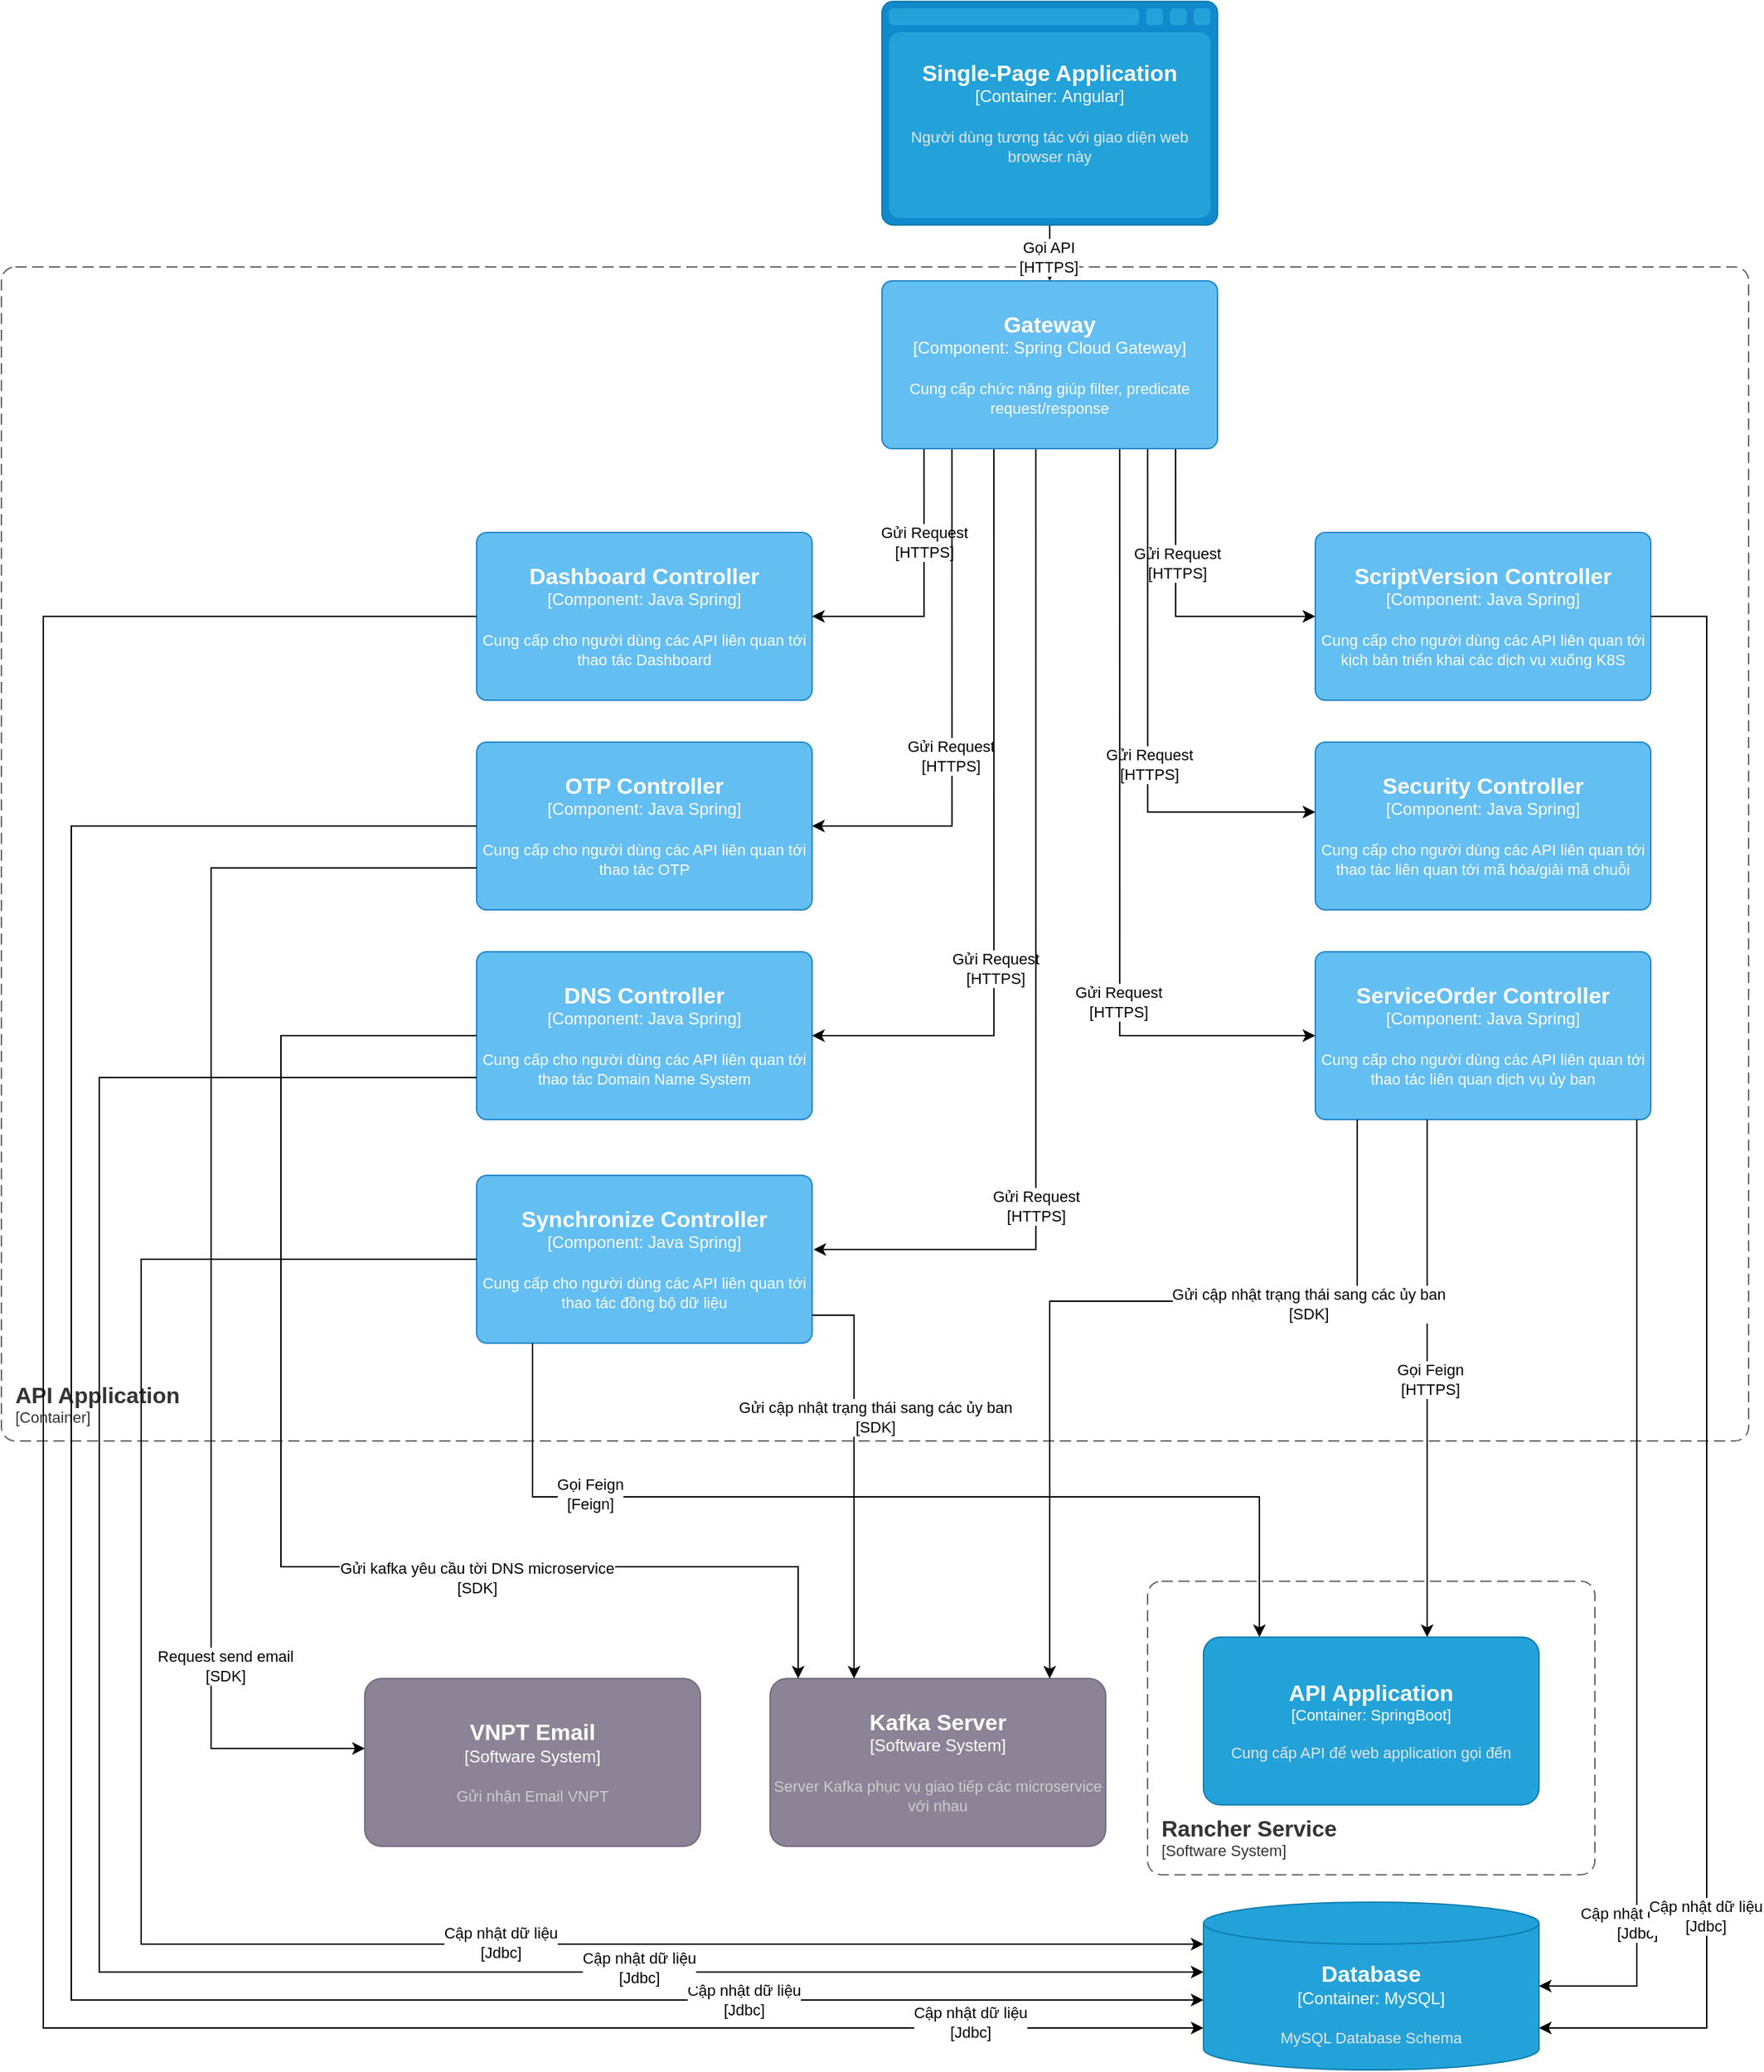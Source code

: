 <mxfile version="20.8.20" type="github">
  <diagram name="Page-1" id="ppfrK4mwGM7O67zfGDvA">
    <mxGraphModel dx="2899" dy="2156" grid="1" gridSize="10" guides="1" tooltips="1" connect="1" arrows="1" fold="1" page="1" pageScale="1" pageWidth="850" pageHeight="1100" math="0" shadow="0">
      <root>
        <mxCell id="0" />
        <mxCell id="1" parent="0" />
        <object placeholders="1" c4Name="API Application" c4Type="ContainerScopeBoundary" c4Application="Container" label="&lt;font style=&quot;font-size: 16px&quot;&gt;&lt;b&gt;&lt;div style=&quot;text-align: left&quot;&gt;%c4Name%&lt;/div&gt;&lt;/b&gt;&lt;/font&gt;&lt;div style=&quot;text-align: left&quot;&gt;[%c4Application%]&lt;/div&gt;" id="haTNTQBAVEQ-URHlbs2T-2">
          <mxCell style="rounded=1;fontSize=11;whiteSpace=wrap;html=1;dashed=1;arcSize=20;fillColor=none;strokeColor=#666666;fontColor=#333333;labelBackgroundColor=none;align=left;verticalAlign=bottom;labelBorderColor=none;spacingTop=0;spacing=10;dashPattern=8 4;metaEdit=1;rotatable=0;perimeter=rectanglePerimeter;noLabel=0;labelPadding=0;allowArrows=0;connectable=0;expand=0;recursiveResize=0;editable=1;pointerEvents=0;absoluteArcSize=1;points=[[0.25,0,0],[0.5,0,0],[0.75,0,0],[1,0.25,0],[1,0.5,0],[1,0.75,0],[0.75,1,0],[0.5,1,0],[0.25,1,0],[0,0.75,0],[0,0.5,0],[0,0.25,0]];" parent="1" vertex="1">
            <mxGeometry x="-330" y="60" width="1250" height="840" as="geometry" />
          </mxCell>
        </object>
        <object placeholders="1" c4Name="Dashboard Controller" c4Type="Component" c4Technology="Java Spring" c4Description="Cung cấp cho người dùng các API liên quan tới thao tác Dashboard" label="&lt;font style=&quot;font-size: 16px&quot;&gt;&lt;b&gt;%c4Name%&lt;/b&gt;&lt;/font&gt;&lt;div&gt;[%c4Type%: %c4Technology%]&lt;/div&gt;&lt;br&gt;&lt;div&gt;&lt;font style=&quot;font-size: 11px&quot;&gt;%c4Description%&lt;/font&gt;&lt;/div&gt;" id="haTNTQBAVEQ-URHlbs2T-3">
          <mxCell style="rounded=1;whiteSpace=wrap;html=1;labelBackgroundColor=none;fillColor=#63BEF2;fontColor=#ffffff;align=center;arcSize=6;strokeColor=#2086C9;metaEdit=1;resizable=0;points=[[0.25,0,0],[0.5,0,0],[0.75,0,0],[1,0.25,0],[1,0.5,0],[1,0.75,0],[0.75,1,0],[0.5,1,0],[0.25,1,0],[0,0.75,0],[0,0.5,0],[0,0.25,0]];" parent="1" vertex="1">
            <mxGeometry x="10" y="250" width="240" height="120" as="geometry" />
          </mxCell>
        </object>
        <object placeholders="1" c4Name="OTP Controller" c4Type="Component" c4Technology="Java Spring" c4Description="Cung cấp cho người dùng các API liên quan tới thao tác OTP" label="&lt;font style=&quot;font-size: 16px&quot;&gt;&lt;b&gt;%c4Name%&lt;/b&gt;&lt;/font&gt;&lt;div&gt;[%c4Type%: %c4Technology%]&lt;/div&gt;&lt;br&gt;&lt;div&gt;&lt;font style=&quot;font-size: 11px&quot;&gt;%c4Description%&lt;/font&gt;&lt;/div&gt;" id="haTNTQBAVEQ-URHlbs2T-4">
          <mxCell style="rounded=1;whiteSpace=wrap;html=1;labelBackgroundColor=none;fillColor=#63BEF2;fontColor=#ffffff;align=center;arcSize=6;strokeColor=#2086C9;metaEdit=1;resizable=0;points=[[0.25,0,0],[0.5,0,0],[0.75,0,0],[1,0.25,0],[1,0.5,0],[1,0.75,0],[0.75,1,0],[0.5,1,0],[0.25,1,0],[0,0.75,0],[0,0.5,0],[0,0.25,0]];" parent="1" vertex="1">
            <mxGeometry x="10" y="400" width="240" height="120" as="geometry" />
          </mxCell>
        </object>
        <object placeholders="1" c4Name="DNS Controller" c4Type="Component" c4Technology="Java Spring" c4Description="Cung cấp cho người dùng các API liên quan tới thao tác Domain Name System" label="&lt;font style=&quot;font-size: 16px&quot;&gt;&lt;b&gt;%c4Name%&lt;/b&gt;&lt;/font&gt;&lt;div&gt;[%c4Type%: %c4Technology%]&lt;/div&gt;&lt;br&gt;&lt;div&gt;&lt;font style=&quot;font-size: 11px&quot;&gt;%c4Description%&lt;/font&gt;&lt;/div&gt;" id="haTNTQBAVEQ-URHlbs2T-5">
          <mxCell style="rounded=1;whiteSpace=wrap;html=1;labelBackgroundColor=none;fillColor=#63BEF2;fontColor=#ffffff;align=center;arcSize=6;strokeColor=#2086C9;metaEdit=1;resizable=0;points=[[0.25,0,0],[0.5,0,0],[0.75,0,0],[1,0.25,0],[1,0.5,0],[1,0.75,0],[0.75,1,0],[0.5,1,0],[0.25,1,0],[0,0.75,0],[0,0.5,0],[0,0.25,0]];" parent="1" vertex="1">
            <mxGeometry x="10" y="550" width="240" height="120" as="geometry" />
          </mxCell>
        </object>
        <object placeholders="1" c4Name="Synchronize Controller" c4Type="Component" c4Technology="Java Spring" c4Description="Cung cấp cho người dùng các API liên quan tới thao tác đồng bộ dữ liệu" label="&lt;font style=&quot;font-size: 16px&quot;&gt;&lt;b&gt;%c4Name%&lt;/b&gt;&lt;/font&gt;&lt;div&gt;[%c4Type%: %c4Technology%]&lt;/div&gt;&lt;br&gt;&lt;div&gt;&lt;font style=&quot;font-size: 11px&quot;&gt;%c4Description%&lt;/font&gt;&lt;/div&gt;" id="haTNTQBAVEQ-URHlbs2T-6">
          <mxCell style="rounded=1;whiteSpace=wrap;html=1;labelBackgroundColor=none;fillColor=#63BEF2;fontColor=#ffffff;align=center;arcSize=6;strokeColor=#2086C9;metaEdit=1;resizable=0;points=[[0.25,0,0],[0.5,0,0],[0.75,0,0],[1,0.25,0],[1,0.5,0],[1,0.75,0],[0.75,1,0],[0.5,1,0],[0.25,1,0],[0,0.75,0],[0,0.5,0],[0,0.25,0]];" parent="1" vertex="1">
            <mxGeometry x="10" y="710" width="240" height="120" as="geometry" />
          </mxCell>
        </object>
        <object placeholders="1" c4Name="ScriptVersion Controller" c4Type="Component" c4Technology="Java Spring" c4Description="Cung cấp cho người dùng các API liên quan tới kịch bản triển khai các dịch vụ xuống K8S" label="&lt;font style=&quot;font-size: 16px&quot;&gt;&lt;b&gt;%c4Name%&lt;/b&gt;&lt;/font&gt;&lt;div&gt;[%c4Type%: %c4Technology%]&lt;/div&gt;&lt;br&gt;&lt;div&gt;&lt;font style=&quot;font-size: 11px&quot;&gt;%c4Description%&lt;/font&gt;&lt;/div&gt;" id="haTNTQBAVEQ-URHlbs2T-7">
          <mxCell style="rounded=1;whiteSpace=wrap;html=1;labelBackgroundColor=none;fillColor=#63BEF2;fontColor=#ffffff;align=center;arcSize=6;strokeColor=#2086C9;metaEdit=1;resizable=0;points=[[0.25,0,0],[0.5,0,0],[0.75,0,0],[1,0.25,0],[1,0.5,0],[1,0.75,0],[0.75,1,0],[0.5,1,0],[0.25,1,0],[0,0.75,0],[0,0.5,0],[0,0.25,0]];" parent="1" vertex="1">
            <mxGeometry x="610" y="250" width="240" height="120" as="geometry" />
          </mxCell>
        </object>
        <object placeholders="1" c4Name="Security Controller" c4Type="Component" c4Technology="Java Spring" c4Description="Cung cấp cho người dùng các API liên quan tới thao tác liên quan tới mã hóa/giải mã chuỗi" label="&lt;font style=&quot;font-size: 16px&quot;&gt;&lt;b&gt;%c4Name%&lt;/b&gt;&lt;/font&gt;&lt;div&gt;[%c4Type%: %c4Technology%]&lt;/div&gt;&lt;br&gt;&lt;div&gt;&lt;font style=&quot;font-size: 11px&quot;&gt;%c4Description%&lt;/font&gt;&lt;/div&gt;" id="haTNTQBAVEQ-URHlbs2T-8">
          <mxCell style="rounded=1;whiteSpace=wrap;html=1;labelBackgroundColor=none;fillColor=#63BEF2;fontColor=#ffffff;align=center;arcSize=6;strokeColor=#2086C9;metaEdit=1;resizable=0;points=[[0.25,0,0],[0.5,0,0],[0.75,0,0],[1,0.25,0],[1,0.5,0],[1,0.75,0],[0.75,1,0],[0.5,1,0],[0.25,1,0],[0,0.75,0],[0,0.5,0],[0,0.25,0]];" parent="1" vertex="1">
            <mxGeometry x="610" y="400" width="240" height="120" as="geometry" />
          </mxCell>
        </object>
        <object placeholders="1" c4Name="ServiceOrder Controller" c4Type="Component" c4Technology="Java Spring" c4Description="Cung cấp cho người dùng các API liên quan tới thao tác liên quan dịch vụ ủy ban" label="&lt;font style=&quot;font-size: 16px&quot;&gt;&lt;b&gt;%c4Name%&lt;/b&gt;&lt;/font&gt;&lt;div&gt;[%c4Type%: %c4Technology%]&lt;/div&gt;&lt;br&gt;&lt;div&gt;&lt;font style=&quot;font-size: 11px&quot;&gt;%c4Description%&lt;/font&gt;&lt;/div&gt;" id="haTNTQBAVEQ-URHlbs2T-9">
          <mxCell style="rounded=1;whiteSpace=wrap;html=1;labelBackgroundColor=none;fillColor=#63BEF2;fontColor=#ffffff;align=center;arcSize=6;strokeColor=#2086C9;metaEdit=1;resizable=0;points=[[0.25,0,0],[0.5,0,0],[0.75,0,0],[1,0.25,0],[1,0.5,0],[1,0.75,0],[0.75,1,0],[0.5,1,0],[0.25,1,0],[0,0.75,0],[0,0.5,0],[0,0.25,0]];" parent="1" vertex="1">
            <mxGeometry x="610" y="550" width="240" height="120" as="geometry" />
          </mxCell>
        </object>
        <mxCell id="haTNTQBAVEQ-URHlbs2T-12" style="edgeStyle=orthogonalEdgeStyle;rounded=0;orthogonalLoop=1;jettySize=auto;html=1;" parent="1" target="haTNTQBAVEQ-URHlbs2T-3" edge="1">
          <mxGeometry relative="1" as="geometry">
            <Array as="points">
              <mxPoint x="330" y="310" />
            </Array>
            <mxPoint x="330.059" y="190" as="sourcePoint" />
          </mxGeometry>
        </mxCell>
        <mxCell id="haTNTQBAVEQ-URHlbs2T-49" value="Gửi Request&lt;br style=&quot;border-color: var(--border-color);&quot;&gt;[HTTPS]" style="edgeLabel;html=1;align=center;verticalAlign=middle;resizable=0;points=[];" parent="haTNTQBAVEQ-URHlbs2T-12" vertex="1" connectable="0">
          <mxGeometry x="-0.337" relative="1" as="geometry">
            <mxPoint as="offset" />
          </mxGeometry>
        </mxCell>
        <mxCell id="haTNTQBAVEQ-URHlbs2T-13" style="edgeStyle=orthogonalEdgeStyle;rounded=0;orthogonalLoop=1;jettySize=auto;html=1;entryX=1;entryY=0.5;entryDx=0;entryDy=0;entryPerimeter=0;" parent="1" target="haTNTQBAVEQ-URHlbs2T-4" edge="1">
          <mxGeometry relative="1" as="geometry">
            <Array as="points">
              <mxPoint x="350" y="460" />
            </Array>
            <mxPoint x="350.059" y="190" as="sourcePoint" />
          </mxGeometry>
        </mxCell>
        <mxCell id="haTNTQBAVEQ-URHlbs2T-50" value="Gửi Request&lt;br style=&quot;border-color: var(--border-color);&quot;&gt;[HTTPS]" style="edgeLabel;html=1;align=center;verticalAlign=middle;resizable=0;points=[];" parent="haTNTQBAVEQ-URHlbs2T-13" vertex="1" connectable="0">
          <mxGeometry x="0.188" y="-1" relative="1" as="geometry">
            <mxPoint as="offset" />
          </mxGeometry>
        </mxCell>
        <mxCell id="haTNTQBAVEQ-URHlbs2T-14" style="edgeStyle=orthogonalEdgeStyle;rounded=0;orthogonalLoop=1;jettySize=auto;html=1;entryX=1;entryY=0.5;entryDx=0;entryDy=0;entryPerimeter=0;" parent="1" target="haTNTQBAVEQ-URHlbs2T-5" edge="1">
          <mxGeometry relative="1" as="geometry">
            <Array as="points">
              <mxPoint x="380" y="610" />
            </Array>
            <mxPoint x="380.059" y="190" as="sourcePoint" />
          </mxGeometry>
        </mxCell>
        <mxCell id="haTNTQBAVEQ-URHlbs2T-51" value="Gửi Request&lt;br style=&quot;border-color: var(--border-color);&quot;&gt;[HTTPS]" style="edgeLabel;html=1;align=center;verticalAlign=middle;resizable=0;points=[];" parent="haTNTQBAVEQ-URHlbs2T-14" vertex="1" connectable="0">
          <mxGeometry x="0.352" y="1" relative="1" as="geometry">
            <mxPoint as="offset" />
          </mxGeometry>
        </mxCell>
        <mxCell id="haTNTQBAVEQ-URHlbs2T-15" style="edgeStyle=orthogonalEdgeStyle;rounded=0;orthogonalLoop=1;jettySize=auto;html=1;entryX=1.004;entryY=0.442;entryDx=0;entryDy=0;entryPerimeter=0;" parent="1" target="haTNTQBAVEQ-URHlbs2T-6" edge="1">
          <mxGeometry relative="1" as="geometry">
            <Array as="points">
              <mxPoint x="410" y="763" />
            </Array>
            <mxPoint x="410.059" y="190" as="sourcePoint" />
          </mxGeometry>
        </mxCell>
        <mxCell id="haTNTQBAVEQ-URHlbs2T-52" value="Gửi Request&lt;br style=&quot;border-color: var(--border-color);&quot;&gt;[HTTPS]" style="edgeLabel;html=1;align=center;verticalAlign=middle;resizable=0;points=[];" parent="haTNTQBAVEQ-URHlbs2T-15" vertex="1" connectable="0">
          <mxGeometry x="0.479" relative="1" as="geometry">
            <mxPoint as="offset" />
          </mxGeometry>
        </mxCell>
        <mxCell id="haTNTQBAVEQ-URHlbs2T-16" style="edgeStyle=orthogonalEdgeStyle;rounded=0;orthogonalLoop=1;jettySize=auto;html=1;" parent="1" target="haTNTQBAVEQ-URHlbs2T-7" edge="1">
          <mxGeometry relative="1" as="geometry">
            <Array as="points">
              <mxPoint x="510" y="310" />
            </Array>
            <mxPoint x="510.059" y="190" as="sourcePoint" />
          </mxGeometry>
        </mxCell>
        <mxCell id="haTNTQBAVEQ-URHlbs2T-55" value="Gửi Request&lt;br style=&quot;border-color: var(--border-color);&quot;&gt;[HTTPS]" style="edgeLabel;html=1;align=center;verticalAlign=middle;resizable=0;points=[];" parent="haTNTQBAVEQ-URHlbs2T-16" vertex="1" connectable="0">
          <mxGeometry x="-0.256" y="1" relative="1" as="geometry">
            <mxPoint as="offset" />
          </mxGeometry>
        </mxCell>
        <mxCell id="haTNTQBAVEQ-URHlbs2T-17" style="edgeStyle=orthogonalEdgeStyle;rounded=0;orthogonalLoop=1;jettySize=auto;html=1;" parent="1" target="haTNTQBAVEQ-URHlbs2T-8" edge="1">
          <mxGeometry relative="1" as="geometry">
            <Array as="points">
              <mxPoint x="490" y="450" />
            </Array>
            <mxPoint x="490.059" y="190" as="sourcePoint" />
          </mxGeometry>
        </mxCell>
        <mxCell id="haTNTQBAVEQ-URHlbs2T-54" value="Gửi Request&lt;br style=&quot;border-color: var(--border-color);&quot;&gt;[HTTPS]" style="edgeLabel;html=1;align=center;verticalAlign=middle;resizable=0;points=[];" parent="haTNTQBAVEQ-URHlbs2T-17" vertex="1" connectable="0">
          <mxGeometry x="0.188" y="1" relative="1" as="geometry">
            <mxPoint as="offset" />
          </mxGeometry>
        </mxCell>
        <mxCell id="haTNTQBAVEQ-URHlbs2T-18" style="edgeStyle=orthogonalEdgeStyle;rounded=0;orthogonalLoop=1;jettySize=auto;html=1;entryX=0;entryY=0.5;entryDx=0;entryDy=0;entryPerimeter=0;" parent="1" target="haTNTQBAVEQ-URHlbs2T-9" edge="1">
          <mxGeometry relative="1" as="geometry">
            <Array as="points">
              <mxPoint x="470" y="610" />
            </Array>
            <mxPoint x="470.059" y="190" as="sourcePoint" />
          </mxGeometry>
        </mxCell>
        <mxCell id="haTNTQBAVEQ-URHlbs2T-53" value="Gửi Request&lt;br style=&quot;border-color: var(--border-color);&quot;&gt;[HTTPS]" style="edgeLabel;html=1;align=center;verticalAlign=middle;resizable=0;points=[];" parent="haTNTQBAVEQ-URHlbs2T-18" vertex="1" connectable="0">
          <mxGeometry x="0.413" y="-1" relative="1" as="geometry">
            <mxPoint as="offset" />
          </mxGeometry>
        </mxCell>
        <mxCell id="haTNTQBAVEQ-URHlbs2T-23" style="edgeStyle=orthogonalEdgeStyle;rounded=0;orthogonalLoop=1;jettySize=auto;html=1;" parent="1" source="haTNTQBAVEQ-URHlbs2T-4" target="haTNTQBAVEQ-URHlbs2T-22" edge="1">
          <mxGeometry relative="1" as="geometry">
            <Array as="points">
              <mxPoint x="-180" y="490" />
              <mxPoint x="-180" y="1120" />
            </Array>
            <mxPoint x="-300" y="520" as="sourcePoint" />
          </mxGeometry>
        </mxCell>
        <mxCell id="haTNTQBAVEQ-URHlbs2T-24" value="Request send email&lt;br&gt;[SDK]" style="edgeLabel;html=1;align=center;verticalAlign=middle;resizable=0;points=[];" parent="haTNTQBAVEQ-URHlbs2T-23" vertex="1" connectable="0">
          <mxGeometry x="-0.091" relative="1" as="geometry">
            <mxPoint x="10" y="338" as="offset" />
          </mxGeometry>
        </mxCell>
        <mxCell id="haTNTQBAVEQ-URHlbs2T-73" style="edgeStyle=orthogonalEdgeStyle;rounded=0;orthogonalLoop=1;jettySize=auto;html=1;" parent="1" source="haTNTQBAVEQ-URHlbs2T-4" target="haTNTQBAVEQ-URHlbs2T-71" edge="1">
          <mxGeometry relative="1" as="geometry">
            <Array as="points">
              <mxPoint x="-280" y="460" />
              <mxPoint x="-280" y="1300" />
            </Array>
            <mxPoint x="-310" y="460" as="sourcePoint" />
          </mxGeometry>
        </mxCell>
        <mxCell id="haTNTQBAVEQ-URHlbs2T-80" value="Cập nhật dữ liệu&lt;br style=&quot;border-color: var(--border-color);&quot;&gt;[Jdbc]" style="edgeLabel;html=1;align=center;verticalAlign=middle;resizable=0;points=[];" parent="haTNTQBAVEQ-URHlbs2T-73" vertex="1" connectable="0">
          <mxGeometry x="0.661" relative="1" as="geometry">
            <mxPoint as="offset" />
          </mxGeometry>
        </mxCell>
        <object placeholders="1" c4Name="VNPT Email" c4Type="Software System" c4Description="Gửi nhận Email VNPT" label="&lt;font style=&quot;font-size: 16px&quot;&gt;&lt;b&gt;%c4Name%&lt;/b&gt;&lt;/font&gt;&lt;div&gt;[%c4Type%]&lt;/div&gt;&lt;br&gt;&lt;div&gt;&lt;font style=&quot;font-size: 11px&quot;&gt;&lt;font color=&quot;#cccccc&quot;&gt;%c4Description%&lt;/font&gt;&lt;/div&gt;" id="haTNTQBAVEQ-URHlbs2T-22">
          <mxCell style="rounded=1;whiteSpace=wrap;html=1;labelBackgroundColor=none;fillColor=#8C8496;fontColor=#ffffff;align=center;arcSize=10;strokeColor=#736782;metaEdit=1;resizable=0;points=[[0.25,0,0],[0.5,0,0],[0.75,0,0],[1,0.25,0],[1,0.5,0],[1,0.75,0],[0.75,1,0],[0.5,1,0],[0.25,1,0],[0,0.75,0],[0,0.5,0],[0,0.25,0]];" parent="1" vertex="1">
            <mxGeometry x="-70" y="1070" width="240" height="120" as="geometry" />
          </mxCell>
        </object>
        <object placeholders="1" c4Name="Kafka Server" c4Type="Software System" c4Description="Server Kafka phục vụ giao tiếp các microservice với nhau" label="&lt;font style=&quot;font-size: 16px&quot;&gt;&lt;b&gt;%c4Name%&lt;/b&gt;&lt;/font&gt;&lt;div&gt;[%c4Type%]&lt;/div&gt;&lt;br&gt;&lt;div&gt;&lt;font style=&quot;font-size: 11px&quot;&gt;&lt;font color=&quot;#cccccc&quot;&gt;%c4Description%&lt;/font&gt;&lt;/div&gt;" id="haTNTQBAVEQ-URHlbs2T-25">
          <mxCell style="rounded=1;whiteSpace=wrap;html=1;labelBackgroundColor=none;fillColor=#8C8496;fontColor=#ffffff;align=center;arcSize=10;strokeColor=#736782;metaEdit=1;resizable=0;points=[[0.25,0,0],[0.5,0,0],[0.75,0,0],[1,0.25,0],[1,0.5,0],[1,0.75,0],[0.75,1,0],[0.5,1,0],[0.25,1,0],[0,0.75,0],[0,0.5,0],[0,0.25,0]];" parent="1" vertex="1">
            <mxGeometry x="220" y="1070" width="240" height="120" as="geometry" />
          </mxCell>
        </object>
        <mxCell id="haTNTQBAVEQ-URHlbs2T-28" style="edgeStyle=orthogonalEdgeStyle;rounded=0;orthogonalLoop=1;jettySize=auto;html=1;" parent="1" source="haTNTQBAVEQ-URHlbs2T-5" target="haTNTQBAVEQ-URHlbs2T-25" edge="1">
          <mxGeometry relative="1" as="geometry">
            <Array as="points">
              <mxPoint x="-130" y="610" />
              <mxPoint x="-130" y="990" />
              <mxPoint x="240" y="990" />
            </Array>
            <mxPoint x="-260" y="670" as="sourcePoint" />
          </mxGeometry>
        </mxCell>
        <mxCell id="haTNTQBAVEQ-URHlbs2T-29" value="Gửi kafka yêu cầu tời DNS microservice&lt;br&gt;[SDK]" style="edgeLabel;html=1;align=center;verticalAlign=middle;resizable=0;points=[];" parent="haTNTQBAVEQ-URHlbs2T-28" vertex="1" connectable="0">
          <mxGeometry x="-0.196" y="1" relative="1" as="geometry">
            <mxPoint x="139" y="138" as="offset" />
          </mxGeometry>
        </mxCell>
        <mxCell id="haTNTQBAVEQ-URHlbs2T-74" style="edgeStyle=orthogonalEdgeStyle;rounded=0;orthogonalLoop=1;jettySize=auto;html=1;" parent="1" source="haTNTQBAVEQ-URHlbs2T-5" target="haTNTQBAVEQ-URHlbs2T-71" edge="1">
          <mxGeometry relative="1" as="geometry">
            <Array as="points">
              <mxPoint x="-260" y="640" />
              <mxPoint x="-260" y="1280" />
            </Array>
            <mxPoint x="-290" y="610" as="sourcePoint" />
          </mxGeometry>
        </mxCell>
        <mxCell id="haTNTQBAVEQ-URHlbs2T-79" value="Cập nhật dữ liệu&lt;br style=&quot;border-color: var(--border-color);&quot;&gt;[Jdbc]" style="edgeLabel;html=1;align=center;verticalAlign=middle;resizable=0;points=[];" parent="haTNTQBAVEQ-URHlbs2T-74" vertex="1" connectable="0">
          <mxGeometry x="0.524" y="3" relative="1" as="geometry">
            <mxPoint as="offset" />
          </mxGeometry>
        </mxCell>
        <mxCell id="haTNTQBAVEQ-URHlbs2T-35" style="edgeStyle=orthogonalEdgeStyle;rounded=0;orthogonalLoop=1;jettySize=auto;html=1;entryX=0.25;entryY=0;entryDx=0;entryDy=0;entryPerimeter=0;" parent="1" source="haTNTQBAVEQ-URHlbs2T-6" target="haTNTQBAVEQ-URHlbs2T-25" edge="1">
          <mxGeometry relative="1" as="geometry">
            <Array as="points">
              <mxPoint x="280" y="810" />
            </Array>
            <mxPoint x="-10" y="810.397" as="sourcePoint" />
            <mxPoint x="30" y="1020" as="targetPoint" />
          </mxGeometry>
        </mxCell>
        <mxCell id="haTNTQBAVEQ-URHlbs2T-36" value="Gửi cập nhật trạng thái sang các ủy ban&lt;br&gt;[SDK]" style="edgeLabel;html=1;align=center;verticalAlign=middle;resizable=0;points=[];" parent="haTNTQBAVEQ-URHlbs2T-35" vertex="1" connectable="0">
          <mxGeometry x="-0.398" y="2" relative="1" as="geometry">
            <mxPoint x="13" y="15" as="offset" />
          </mxGeometry>
        </mxCell>
        <mxCell id="haTNTQBAVEQ-URHlbs2T-43" style="edgeStyle=orthogonalEdgeStyle;rounded=0;orthogonalLoop=1;jettySize=auto;html=1;" parent="1" source="haTNTQBAVEQ-URHlbs2T-6" target="haTNTQBAVEQ-URHlbs2T-41" edge="1">
          <mxGeometry relative="1" as="geometry">
            <Array as="points">
              <mxPoint x="50" y="940" />
              <mxPoint x="570" y="940" />
            </Array>
            <mxPoint x="-80" y="830" as="sourcePoint" />
          </mxGeometry>
        </mxCell>
        <mxCell id="haTNTQBAVEQ-URHlbs2T-44" value="Gọi Feign&lt;br&gt;[Feign]" style="edgeLabel;html=1;align=center;verticalAlign=middle;resizable=0;points=[];" parent="haTNTQBAVEQ-URHlbs2T-43" vertex="1" connectable="0">
          <mxGeometry x="-0.214" y="2" relative="1" as="geometry">
            <mxPoint x="-136" as="offset" />
          </mxGeometry>
        </mxCell>
        <mxCell id="haTNTQBAVEQ-URHlbs2T-75" style="edgeStyle=orthogonalEdgeStyle;rounded=0;orthogonalLoop=1;jettySize=auto;html=1;" parent="1" source="haTNTQBAVEQ-URHlbs2T-6" target="haTNTQBAVEQ-URHlbs2T-71" edge="1">
          <mxGeometry relative="1" as="geometry">
            <Array as="points">
              <mxPoint x="-230" y="770" />
              <mxPoint x="-230" y="1260" />
            </Array>
            <mxPoint x="-250" y="770" as="sourcePoint" />
          </mxGeometry>
        </mxCell>
        <mxCell id="haTNTQBAVEQ-URHlbs2T-78" value="Cập nhật dữ liệu&lt;br&gt;[Jdbc]" style="edgeLabel;html=1;align=center;verticalAlign=middle;resizable=0;points=[];" parent="haTNTQBAVEQ-URHlbs2T-75" vertex="1" connectable="0">
          <mxGeometry x="0.325" y="1" relative="1" as="geometry">
            <mxPoint as="offset" />
          </mxGeometry>
        </mxCell>
        <mxCell id="haTNTQBAVEQ-URHlbs2T-45" style="edgeStyle=orthogonalEdgeStyle;rounded=0;orthogonalLoop=1;jettySize=auto;html=1;" parent="1" source="haTNTQBAVEQ-URHlbs2T-9" target="haTNTQBAVEQ-URHlbs2T-41" edge="1">
          <mxGeometry relative="1" as="geometry">
            <Array as="points">
              <mxPoint x="690" y="730" />
              <mxPoint x="690" y="730" />
            </Array>
            <mxPoint x="960" y="670" as="sourcePoint" />
          </mxGeometry>
        </mxCell>
        <mxCell id="haTNTQBAVEQ-URHlbs2T-46" value="Gọi Feign&lt;br&gt;[HTTPS]" style="edgeLabel;html=1;align=center;verticalAlign=middle;resizable=0;points=[];" parent="haTNTQBAVEQ-URHlbs2T-45" vertex="1" connectable="0">
          <mxGeometry x="0.001" y="2" relative="1" as="geometry">
            <mxPoint as="offset" />
          </mxGeometry>
        </mxCell>
        <mxCell id="haTNTQBAVEQ-URHlbs2T-47" style="edgeStyle=orthogonalEdgeStyle;rounded=0;orthogonalLoop=1;jettySize=auto;html=1;" parent="1" source="haTNTQBAVEQ-URHlbs2T-9" target="haTNTQBAVEQ-URHlbs2T-25" edge="1">
          <mxGeometry relative="1" as="geometry">
            <Array as="points">
              <mxPoint x="640" y="800" />
              <mxPoint x="420" y="800" />
            </Array>
            <mxPoint x="890" y="670" as="sourcePoint" />
          </mxGeometry>
        </mxCell>
        <mxCell id="haTNTQBAVEQ-URHlbs2T-48" value="Gửi cập nhật trạng thái sang các ủy ban&lt;br&gt;[SDK]" style="edgeLabel;html=1;align=center;verticalAlign=middle;resizable=0;points=[];" parent="haTNTQBAVEQ-URHlbs2T-47" vertex="1" connectable="0">
          <mxGeometry x="-0.468" y="2" relative="1" as="geometry">
            <mxPoint as="offset" />
          </mxGeometry>
        </mxCell>
        <mxCell id="rhBUegcnvY4NYhHUlzK--1" style="edgeStyle=orthogonalEdgeStyle;rounded=0;orthogonalLoop=1;jettySize=auto;html=1;" parent="1" source="haTNTQBAVEQ-URHlbs2T-9" target="haTNTQBAVEQ-URHlbs2T-71" edge="1">
          <mxGeometry relative="1" as="geometry">
            <mxPoint x="1020" y="670" as="sourcePoint" />
            <Array as="points">
              <mxPoint x="840" y="1290" />
            </Array>
          </mxGeometry>
        </mxCell>
        <mxCell id="rhBUegcnvY4NYhHUlzK--2" value="Cập nhật dữ liệu&lt;br style=&quot;border-color: var(--border-color);&quot;&gt;[Jdbc]" style="edgeLabel;html=1;align=center;verticalAlign=middle;resizable=0;points=[];" parent="rhBUegcnvY4NYhHUlzK--1" vertex="1" connectable="0">
          <mxGeometry x="0.667" relative="1" as="geometry">
            <mxPoint as="offset" />
          </mxGeometry>
        </mxCell>
        <object placeholders="1" c4Name="API Application" c4Type="Container" c4Technology="SpringBoot" c4Description="Cung cấp API để web application gọi đến " label="&lt;font style=&quot;font-size: 16px&quot;&gt;&lt;b&gt;%c4Name%&lt;/b&gt;&lt;/font&gt;&lt;div&gt;[%c4Type%: %c4Technology%]&lt;/div&gt;&lt;br&gt;&lt;div&gt;&lt;font style=&quot;font-size: 11px&quot;&gt;&lt;font color=&quot;#E6E6E6&quot;&gt;%c4Description%&lt;/font&gt;&lt;/div&gt;" id="haTNTQBAVEQ-URHlbs2T-41">
          <mxCell style="rounded=1;whiteSpace=wrap;html=1;fontSize=11;labelBackgroundColor=none;fillColor=#23A2D9;fontColor=#ffffff;align=center;arcSize=10;strokeColor=#0E7DAD;metaEdit=1;resizable=0;points=[[0.25,0,0],[0.5,0,0],[0.75,0,0],[1,0.25,0],[1,0.5,0],[1,0.75,0],[0.75,1,0],[0.5,1,0],[0.25,1,0],[0,0.75,0],[0,0.5,0],[0,0.25,0]];" parent="1" vertex="1">
            <mxGeometry x="530" y="1040.33" width="240" height="120" as="geometry" />
          </mxCell>
        </object>
        <object placeholders="1" c4Name="Rancher Service" c4Type="SystemScopeBoundary" c4Application="Software System" label="&lt;font style=&quot;font-size: 16px&quot;&gt;&lt;b&gt;&lt;div style=&quot;text-align: left&quot;&gt;%c4Name%&lt;/div&gt;&lt;/b&gt;&lt;/font&gt;&lt;div style=&quot;text-align: left&quot;&gt;[%c4Application%]&lt;/div&gt;" id="haTNTQBAVEQ-URHlbs2T-42">
          <mxCell style="rounded=1;fontSize=11;whiteSpace=wrap;html=1;dashed=1;arcSize=20;fillColor=none;strokeColor=#666666;fontColor=#333333;labelBackgroundColor=none;align=left;verticalAlign=bottom;labelBorderColor=none;spacingTop=0;spacing=10;dashPattern=8 4;metaEdit=1;rotatable=0;perimeter=rectanglePerimeter;noLabel=0;labelPadding=0;allowArrows=0;connectable=0;expand=0;recursiveResize=0;editable=1;pointerEvents=0;absoluteArcSize=1;points=[[0.25,0,0],[0.5,0,0],[0.75,0,0],[1,0.25,0],[1,0.5,0],[1,0.75,0],[0.75,1,0],[0.5,1,0],[0.25,1,0],[0,0.75,0],[0,0.5,0],[0,0.25,0]];" parent="1" vertex="1">
            <mxGeometry x="490" y="1000.33" width="320" height="210" as="geometry" />
          </mxCell>
        </object>
        <mxCell id="haTNTQBAVEQ-URHlbs2T-72" style="edgeStyle=orthogonalEdgeStyle;rounded=0;orthogonalLoop=1;jettySize=auto;html=1;" parent="1" source="haTNTQBAVEQ-URHlbs2T-3" target="haTNTQBAVEQ-URHlbs2T-71" edge="1">
          <mxGeometry relative="1" as="geometry">
            <Array as="points">
              <mxPoint x="-300" y="310" />
              <mxPoint x="-300" y="1320" />
            </Array>
            <mxPoint x="-330" y="310" as="sourcePoint" />
          </mxGeometry>
        </mxCell>
        <mxCell id="haTNTQBAVEQ-URHlbs2T-81" value="Cập nhật dữ liệu&lt;br style=&quot;border-color: var(--border-color);&quot;&gt;[Jdbc]" style="edgeLabel;html=1;align=center;verticalAlign=middle;resizable=0;points=[];" parent="haTNTQBAVEQ-URHlbs2T-72" vertex="1" connectable="0">
          <mxGeometry x="0.844" y="4" relative="1" as="geometry">
            <mxPoint as="offset" />
          </mxGeometry>
        </mxCell>
        <mxCell id="haTNTQBAVEQ-URHlbs2T-76" style="edgeStyle=orthogonalEdgeStyle;rounded=0;orthogonalLoop=1;jettySize=auto;html=1;entryX=1;entryY=0.75;entryDx=0;entryDy=0;entryPerimeter=0;" parent="1" source="haTNTQBAVEQ-URHlbs2T-7" target="haTNTQBAVEQ-URHlbs2T-71" edge="1">
          <mxGeometry relative="1" as="geometry">
            <Array as="points">
              <mxPoint x="890" y="310" />
              <mxPoint x="890" y="1320" />
            </Array>
            <mxPoint x="1110" y="310" as="sourcePoint" />
          </mxGeometry>
        </mxCell>
        <mxCell id="haTNTQBAVEQ-URHlbs2T-83" value="Cập nhật dữ liệu&lt;br style=&quot;border-color: var(--border-color);&quot;&gt;[Jdbc]" style="edgeLabel;html=1;align=center;verticalAlign=middle;resizable=0;points=[];" parent="haTNTQBAVEQ-URHlbs2T-76" vertex="1" connectable="0">
          <mxGeometry x="0.657" y="-1" relative="1" as="geometry">
            <mxPoint as="offset" />
          </mxGeometry>
        </mxCell>
        <object placeholders="1" c4Type="Database" c4Container="Container" c4Technology="MySQL" c4Description="MySQL Database Schema" label="&lt;font style=&quot;font-size: 16px&quot;&gt;&lt;b&gt;%c4Type%&lt;/b&gt;&lt;/font&gt;&lt;div&gt;[%c4Container%:&amp;nbsp;%c4Technology%]&lt;/div&gt;&lt;br&gt;&lt;div&gt;&lt;font style=&quot;font-size: 11px&quot;&gt;&lt;font color=&quot;#E6E6E6&quot;&gt;%c4Description%&lt;/font&gt;&lt;/div&gt;" id="haTNTQBAVEQ-URHlbs2T-71">
          <mxCell style="shape=cylinder3;size=15;whiteSpace=wrap;html=1;boundedLbl=1;rounded=0;labelBackgroundColor=none;fillColor=#23A2D9;fontSize=12;fontColor=#ffffff;align=center;strokeColor=#0E7DAD;metaEdit=1;points=[[0.5,0,0],[1,0.25,0],[1,0.5,0],[1,0.75,0],[0.5,1,0],[0,0.75,0],[0,0.5,0],[0,0.25,0]];resizable=0;" parent="1" vertex="1">
            <mxGeometry x="530" y="1230" width="240" height="120" as="geometry" />
          </mxCell>
        </object>
        <mxCell id="xFOwQCjYhqkvR8XhRgOC-3" style="edgeStyle=orthogonalEdgeStyle;rounded=0;orthogonalLoop=1;jettySize=auto;html=1;" parent="1" source="xFOwQCjYhqkvR8XhRgOC-1" target="xFOwQCjYhqkvR8XhRgOC-2" edge="1">
          <mxGeometry relative="1" as="geometry" />
        </mxCell>
        <mxCell id="xFOwQCjYhqkvR8XhRgOC-4" value="Gọi API&lt;br&gt;[HTTPS]" style="edgeLabel;html=1;align=center;verticalAlign=middle;resizable=0;points=[];" parent="xFOwQCjYhqkvR8XhRgOC-3" vertex="1" connectable="0">
          <mxGeometry x="0.123" y="-1" relative="1" as="geometry">
            <mxPoint as="offset" />
          </mxGeometry>
        </mxCell>
        <object placeholders="1" c4Type="Single-Page Application" c4Container="Container" c4Technology="Angular" c4Description="Người dùng tương tác với giao diện web browser này" label="&lt;font style=&quot;font-size: 16px&quot;&gt;&lt;b&gt;%c4Type%&lt;/b&gt;&lt;/font&gt;&lt;div&gt;[%c4Container%:&amp;nbsp;%c4Technology%]&lt;/div&gt;&lt;br&gt;&lt;div&gt;&lt;font style=&quot;font-size: 11px&quot;&gt;&lt;font color=&quot;#E6E6E6&quot;&gt;%c4Description%&lt;/font&gt;&lt;/div&gt;" id="xFOwQCjYhqkvR8XhRgOC-1">
          <mxCell style="shape=mxgraph.c4.webBrowserContainer2;whiteSpace=wrap;html=1;boundedLbl=1;rounded=0;labelBackgroundColor=none;strokeColor=#118ACD;fillColor=#23A2D9;strokeColor=#118ACD;strokeColor2=#0E7DAD;fontSize=12;fontColor=#ffffff;align=center;metaEdit=1;points=[[0.5,0,0],[1,0.25,0],[1,0.5,0],[1,0.75,0],[0.5,1,0],[0,0.75,0],[0,0.5,0],[0,0.25,0]];resizable=0;" parent="1" vertex="1">
            <mxGeometry x="300" y="-130" width="240" height="160" as="geometry" />
          </mxCell>
        </object>
        <object placeholders="1" c4Name="Gateway" c4Type="Component" c4Technology="Spring Cloud Gateway" c4Description="Cung cấp chức năng giúp filter, predicate request/response" label="&lt;font style=&quot;font-size: 16px&quot;&gt;&lt;b&gt;%c4Name%&lt;/b&gt;&lt;/font&gt;&lt;div&gt;[%c4Type%: %c4Technology%]&lt;/div&gt;&lt;br&gt;&lt;div&gt;&lt;font style=&quot;font-size: 11px&quot;&gt;%c4Description%&lt;/font&gt;&lt;/div&gt;" id="xFOwQCjYhqkvR8XhRgOC-2">
          <mxCell style="rounded=1;whiteSpace=wrap;html=1;labelBackgroundColor=none;fillColor=#63BEF2;fontColor=#ffffff;align=center;arcSize=6;strokeColor=#2086C9;metaEdit=1;resizable=0;points=[[0.25,0,0],[0.5,0,0],[0.75,0,0],[1,0.25,0],[1,0.5,0],[1,0.75,0],[0.75,1,0],[0.5,1,0],[0.25,1,0],[0,0.75,0],[0,0.5,0],[0,0.25,0]];" parent="1" vertex="1">
            <mxGeometry x="300" y="70" width="240" height="120" as="geometry" />
          </mxCell>
        </object>
      </root>
    </mxGraphModel>
  </diagram>
</mxfile>

